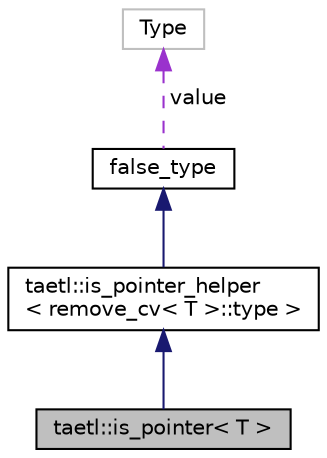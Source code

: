 digraph "taetl::is_pointer&lt; T &gt;"
{
  edge [fontname="Helvetica",fontsize="10",labelfontname="Helvetica",labelfontsize="10"];
  node [fontname="Helvetica",fontsize="10",shape=record];
  Node3 [label="taetl::is_pointer\< T \>",height=0.2,width=0.4,color="black", fillcolor="grey75", style="filled", fontcolor="black"];
  Node4 -> Node3 [dir="back",color="midnightblue",fontsize="10",style="solid",fontname="Helvetica"];
  Node4 [label="taetl::is_pointer_helper\l\< remove_cv\< T \>::type \>",height=0.2,width=0.4,color="black", fillcolor="white", style="filled",URL="$structtaetl_1_1is__pointer__helper.html"];
  Node5 -> Node4 [dir="back",color="midnightblue",fontsize="10",style="solid",fontname="Helvetica"];
  Node5 [label="false_type",height=0.2,width=0.4,color="black", fillcolor="white", style="filled",URL="$structtaetl_1_1integral__constant.html"];
  Node6 -> Node5 [dir="back",color="darkorchid3",fontsize="10",style="dashed",label=" value" ,fontname="Helvetica"];
  Node6 [label="Type",height=0.2,width=0.4,color="grey75", fillcolor="white", style="filled"];
}
